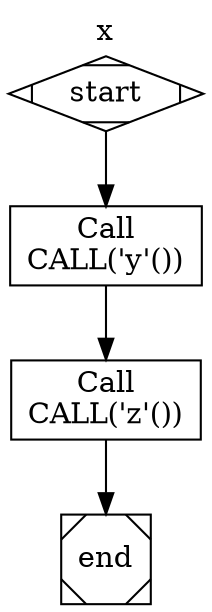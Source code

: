 digraph CFG {
    node [shape=box];
    label="x";
    labelloc=t;
    start [shape=Mdiamond];
    end [shape=Msquare];
    node0 [label="Call\nCALL('y'())"];
    node1 [label="Call\nCALL('z'())"];
    node0 -> node1 
    node1 -> end;
    start -> node0;
}
